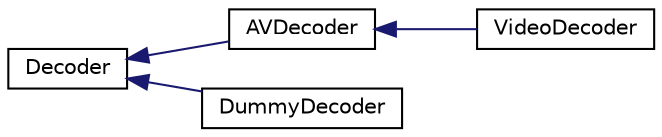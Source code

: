 digraph "Graphical Class Hierarchy"
{
  edge [fontname="Helvetica",fontsize="10",labelfontname="Helvetica",labelfontsize="10"];
  node [fontname="Helvetica",fontsize="10",shape=record];
  rankdir="LR";
  Node0 [label="Decoder",height=0.2,width=0.4,color="black", fillcolor="white", style="filled",URL="$classDecoder.html",tooltip="A Virtual class for decoders. "];
  Node0 -> Node1 [dir="back",color="midnightblue",fontsize="10",style="solid",fontname="Helvetica"];
  Node1 [label="AVDecoder",height=0.2,width=0.4,color="black", fillcolor="white", style="filled",URL="$classAVDecoder.html",tooltip="Decoder using FFmpeg/libav. "];
  Node1 -> Node2 [dir="back",color="midnightblue",fontsize="10",style="solid",fontname="Helvetica"];
  Node2 [label="VideoDecoder",height=0.2,width=0.4,color="black", fillcolor="white", style="filled",URL="$classVideoDecoder.html",tooltip="Video decoder using FFmpeg/libav. "];
  Node0 -> Node3 [dir="back",color="midnightblue",fontsize="10",style="solid",fontname="Helvetica"];
  Node3 [label="DummyDecoder",height=0.2,width=0.4,color="black", fillcolor="white", style="filled",URL="$classDummyDecoder.html",tooltip="A Dummy decoder. "];
}
